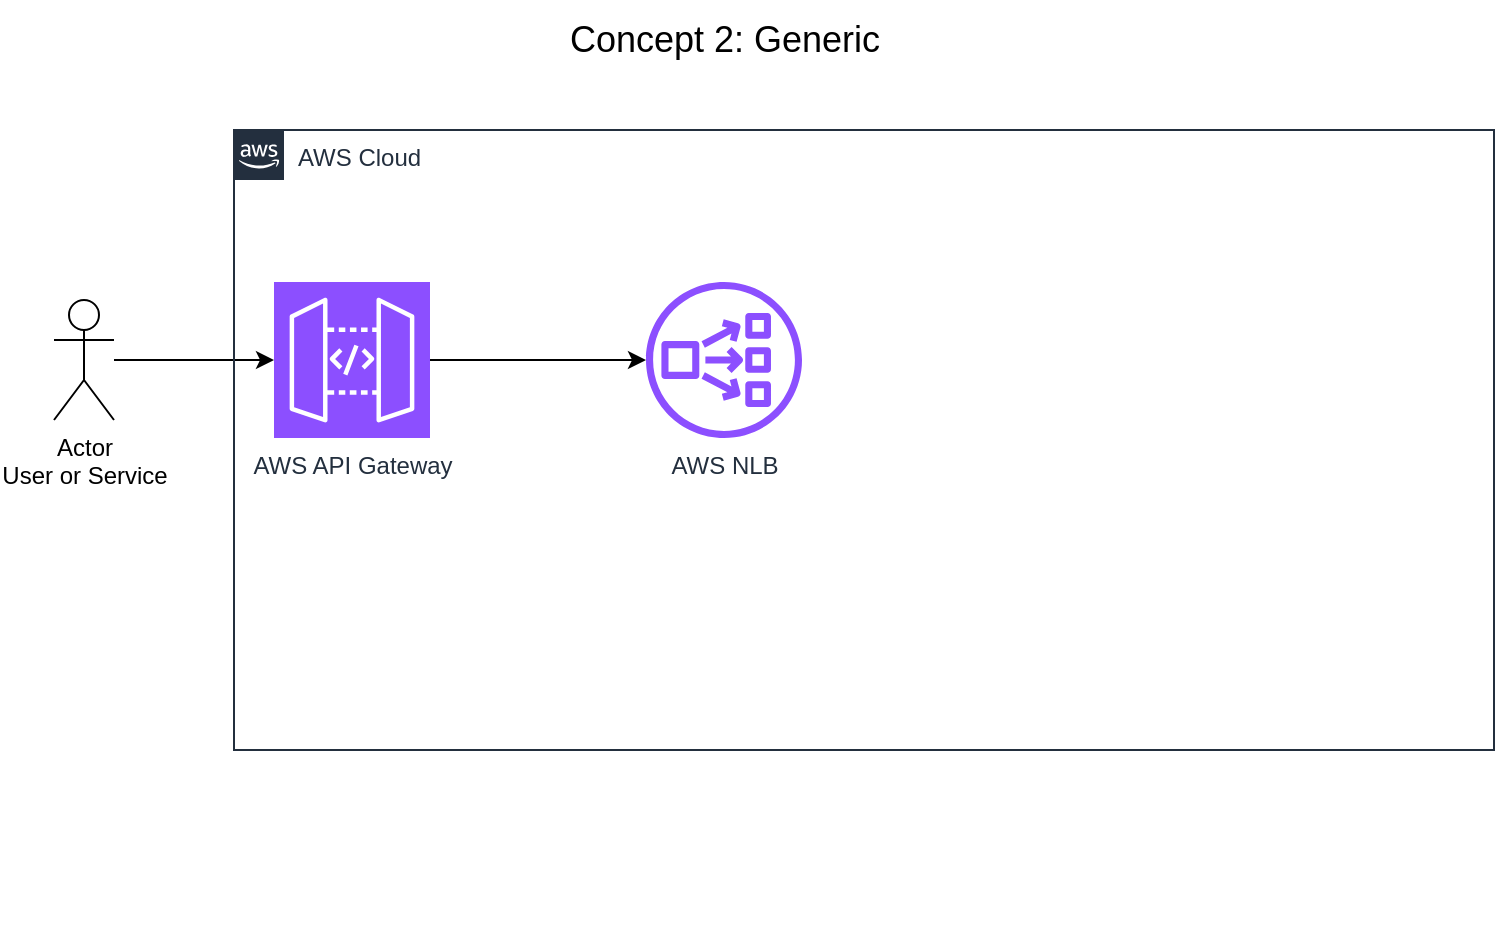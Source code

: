 <mxfile version="24.2.1" type="github">
  <diagram name="Page-1" id="X_xu9yqvRvAoMvWeWLDH">
    <mxGraphModel dx="1434" dy="696" grid="1" gridSize="10" guides="1" tooltips="1" connect="1" arrows="1" fold="1" page="1" pageScale="1" pageWidth="827" pageHeight="1169" math="0" shadow="0">
      <root>
        <mxCell id="0" />
        <mxCell id="1" parent="0" />
        <mxCell id="EGz7ehtEaYW6THcZkwWd-1" style="edgeStyle=orthogonalEdgeStyle;rounded=0;orthogonalLoop=1;jettySize=auto;html=1;" parent="1" source="EGz7ehtEaYW6THcZkwWd-2" target="EGz7ehtEaYW6THcZkwWd-17" edge="1">
          <mxGeometry relative="1" as="geometry">
            <mxPoint x="190" y="215.5" as="targetPoint" />
            <Array as="points" />
          </mxGeometry>
        </mxCell>
        <mxCell id="EGz7ehtEaYW6THcZkwWd-2" value="Actor&lt;br&gt;User or Service" style="shape=umlActor;verticalLabelPosition=bottom;verticalAlign=top;html=1;outlineConnect=0;" parent="1" vertex="1">
          <mxGeometry x="60" y="185" width="30" height="60" as="geometry" />
        </mxCell>
        <mxCell id="EGz7ehtEaYW6THcZkwWd-3" value="&lt;font style=&quot;font-size: 18px;&quot;&gt;Concept 2: Generic&lt;/font&gt;" style="text;html=1;align=center;verticalAlign=middle;resizable=0;points=[];autosize=1;strokeColor=none;fillColor=none;" parent="1" vertex="1">
          <mxGeometry x="305" y="35" width="180" height="40" as="geometry" />
        </mxCell>
        <mxCell id="EGz7ehtEaYW6THcZkwWd-16" value="AWS NLB" style="sketch=0;outlineConnect=0;fontColor=#232F3E;gradientColor=none;fillColor=#8C4FFF;strokeColor=none;dashed=0;verticalLabelPosition=bottom;verticalAlign=top;align=center;html=1;fontSize=12;fontStyle=0;aspect=fixed;pointerEvents=1;shape=mxgraph.aws4.network_load_balancer;" parent="1" vertex="1">
          <mxGeometry x="356" y="176" width="78" height="78" as="geometry" />
        </mxCell>
        <mxCell id="EGz7ehtEaYW6THcZkwWd-18" style="edgeStyle=orthogonalEdgeStyle;rounded=0;orthogonalLoop=1;jettySize=auto;html=1;" parent="1" source="EGz7ehtEaYW6THcZkwWd-17" target="EGz7ehtEaYW6THcZkwWd-16" edge="1">
          <mxGeometry relative="1" as="geometry" />
        </mxCell>
        <mxCell id="EGz7ehtEaYW6THcZkwWd-17" value="AWS API Gateway" style="sketch=0;points=[[0,0,0],[0.25,0,0],[0.5,0,0],[0.75,0,0],[1,0,0],[0,1,0],[0.25,1,0],[0.5,1,0],[0.75,1,0],[1,1,0],[0,0.25,0],[0,0.5,0],[0,0.75,0],[1,0.25,0],[1,0.5,0],[1,0.75,0]];outlineConnect=0;fontColor=#232F3E;fillColor=#8C4FFF;strokeColor=#ffffff;dashed=0;verticalLabelPosition=bottom;verticalAlign=top;align=center;html=1;fontSize=12;fontStyle=0;aspect=fixed;shape=mxgraph.aws4.resourceIcon;resIcon=mxgraph.aws4.api_gateway;" parent="1" vertex="1">
          <mxGeometry x="170" y="176" width="78" height="78" as="geometry" />
        </mxCell>
        <mxCell id="PId3YlP804T0nUE9bXyA-1" value="AWS Cloud" style="points=[[0,0],[0.25,0],[0.5,0],[0.75,0],[1,0],[1,0.25],[1,0.5],[1,0.75],[1,1],[0.75,1],[0.5,1],[0.25,1],[0,1],[0,0.75],[0,0.5],[0,0.25]];outlineConnect=0;gradientColor=none;html=1;whiteSpace=wrap;fontSize=12;fontStyle=0;container=1;pointerEvents=0;collapsible=0;recursiveResize=0;shape=mxgraph.aws4.group;grIcon=mxgraph.aws4.group_aws_cloud_alt;strokeColor=#232F3E;fillColor=none;verticalAlign=top;align=left;spacingLeft=30;fontColor=#232F3E;dashed=0;" vertex="1" parent="1">
          <mxGeometry x="150" y="100" width="630" height="310" as="geometry" />
        </mxCell>
        <mxCell id="PId3YlP804T0nUE9bXyA-2" value="" style="shape=image;html=1;verticalAlign=top;verticalLabelPosition=bottom;labelBackgroundColor=#ffffff;imageAspect=0;aspect=fixed;image=https://cdn4.iconfinder.com/data/icons/ionicons/512/icon-social-github-128.png" vertex="1" parent="1">
          <mxGeometry x="80" y="440" width="70" height="70" as="geometry" />
        </mxCell>
      </root>
    </mxGraphModel>
  </diagram>
</mxfile>
